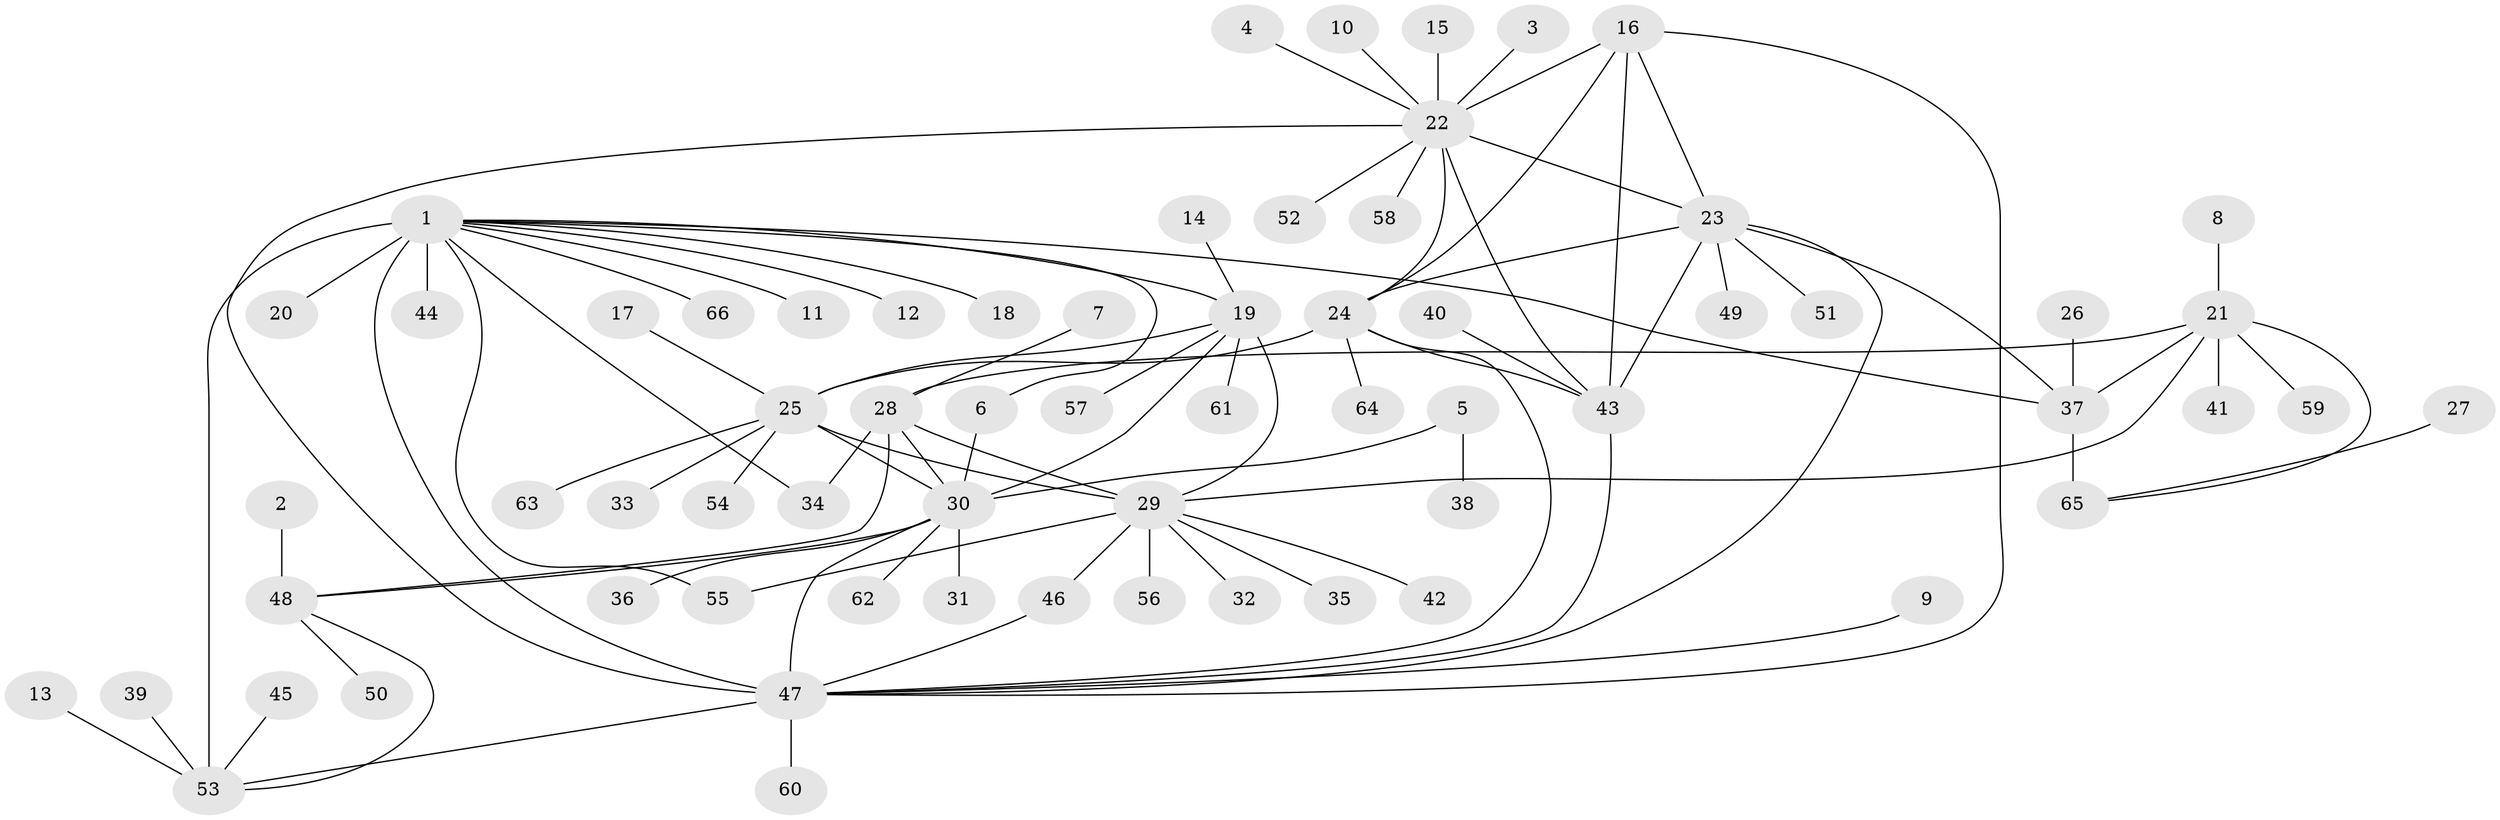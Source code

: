 // original degree distribution, {10: 0.030534351145038167, 9: 0.04580152671755725, 11: 0.007633587786259542, 7: 0.05343511450381679, 6: 0.04580152671755725, 13: 0.007633587786259542, 8: 0.007633587786259542, 12: 0.007633587786259542, 5: 0.007633587786259542, 15: 0.007633587786259542, 14: 0.007633587786259542, 2: 0.16793893129770993, 1: 0.5877862595419847, 3: 0.015267175572519083}
// Generated by graph-tools (version 1.1) at 2025/50/03/09/25 03:50:38]
// undirected, 66 vertices, 91 edges
graph export_dot {
graph [start="1"]
  node [color=gray90,style=filled];
  1;
  2;
  3;
  4;
  5;
  6;
  7;
  8;
  9;
  10;
  11;
  12;
  13;
  14;
  15;
  16;
  17;
  18;
  19;
  20;
  21;
  22;
  23;
  24;
  25;
  26;
  27;
  28;
  29;
  30;
  31;
  32;
  33;
  34;
  35;
  36;
  37;
  38;
  39;
  40;
  41;
  42;
  43;
  44;
  45;
  46;
  47;
  48;
  49;
  50;
  51;
  52;
  53;
  54;
  55;
  56;
  57;
  58;
  59;
  60;
  61;
  62;
  63;
  64;
  65;
  66;
  1 -- 6 [weight=1.0];
  1 -- 11 [weight=1.0];
  1 -- 12 [weight=1.0];
  1 -- 18 [weight=1.0];
  1 -- 19 [weight=1.0];
  1 -- 20 [weight=1.0];
  1 -- 34 [weight=1.0];
  1 -- 37 [weight=1.0];
  1 -- 44 [weight=1.0];
  1 -- 47 [weight=4.0];
  1 -- 53 [weight=4.0];
  1 -- 55 [weight=1.0];
  1 -- 66 [weight=1.0];
  2 -- 48 [weight=1.0];
  3 -- 22 [weight=1.0];
  4 -- 22 [weight=1.0];
  5 -- 30 [weight=1.0];
  5 -- 38 [weight=1.0];
  6 -- 30 [weight=1.0];
  7 -- 28 [weight=1.0];
  8 -- 21 [weight=1.0];
  9 -- 47 [weight=1.0];
  10 -- 22 [weight=1.0];
  13 -- 53 [weight=1.0];
  14 -- 19 [weight=1.0];
  15 -- 22 [weight=1.0];
  16 -- 22 [weight=1.0];
  16 -- 23 [weight=1.0];
  16 -- 24 [weight=1.0];
  16 -- 43 [weight=1.0];
  16 -- 47 [weight=1.0];
  17 -- 25 [weight=1.0];
  19 -- 25 [weight=6.0];
  19 -- 29 [weight=2.0];
  19 -- 30 [weight=1.0];
  19 -- 57 [weight=1.0];
  19 -- 61 [weight=1.0];
  21 -- 28 [weight=1.0];
  21 -- 29 [weight=1.0];
  21 -- 37 [weight=2.0];
  21 -- 41 [weight=1.0];
  21 -- 59 [weight=1.0];
  21 -- 65 [weight=3.0];
  22 -- 23 [weight=1.0];
  22 -- 24 [weight=1.0];
  22 -- 43 [weight=1.0];
  22 -- 47 [weight=1.0];
  22 -- 52 [weight=1.0];
  22 -- 58 [weight=1.0];
  23 -- 24 [weight=1.0];
  23 -- 37 [weight=1.0];
  23 -- 43 [weight=1.0];
  23 -- 47 [weight=1.0];
  23 -- 49 [weight=1.0];
  23 -- 51 [weight=1.0];
  24 -- 25 [weight=1.0];
  24 -- 43 [weight=1.0];
  24 -- 47 [weight=1.0];
  24 -- 64 [weight=1.0];
  25 -- 29 [weight=3.0];
  25 -- 30 [weight=1.0];
  25 -- 33 [weight=1.0];
  25 -- 54 [weight=1.0];
  25 -- 63 [weight=1.0];
  26 -- 37 [weight=1.0];
  27 -- 65 [weight=1.0];
  28 -- 29 [weight=1.0];
  28 -- 30 [weight=1.0];
  28 -- 34 [weight=1.0];
  28 -- 48 [weight=4.0];
  29 -- 32 [weight=1.0];
  29 -- 35 [weight=1.0];
  29 -- 42 [weight=1.0];
  29 -- 46 [weight=1.0];
  29 -- 55 [weight=1.0];
  29 -- 56 [weight=1.0];
  30 -- 31 [weight=1.0];
  30 -- 36 [weight=1.0];
  30 -- 47 [weight=1.0];
  30 -- 48 [weight=4.0];
  30 -- 62 [weight=1.0];
  37 -- 65 [weight=6.0];
  39 -- 53 [weight=1.0];
  40 -- 43 [weight=1.0];
  43 -- 47 [weight=1.0];
  45 -- 53 [weight=1.0];
  46 -- 47 [weight=1.0];
  47 -- 53 [weight=1.0];
  47 -- 60 [weight=1.0];
  48 -- 50 [weight=1.0];
  48 -- 53 [weight=1.0];
}

